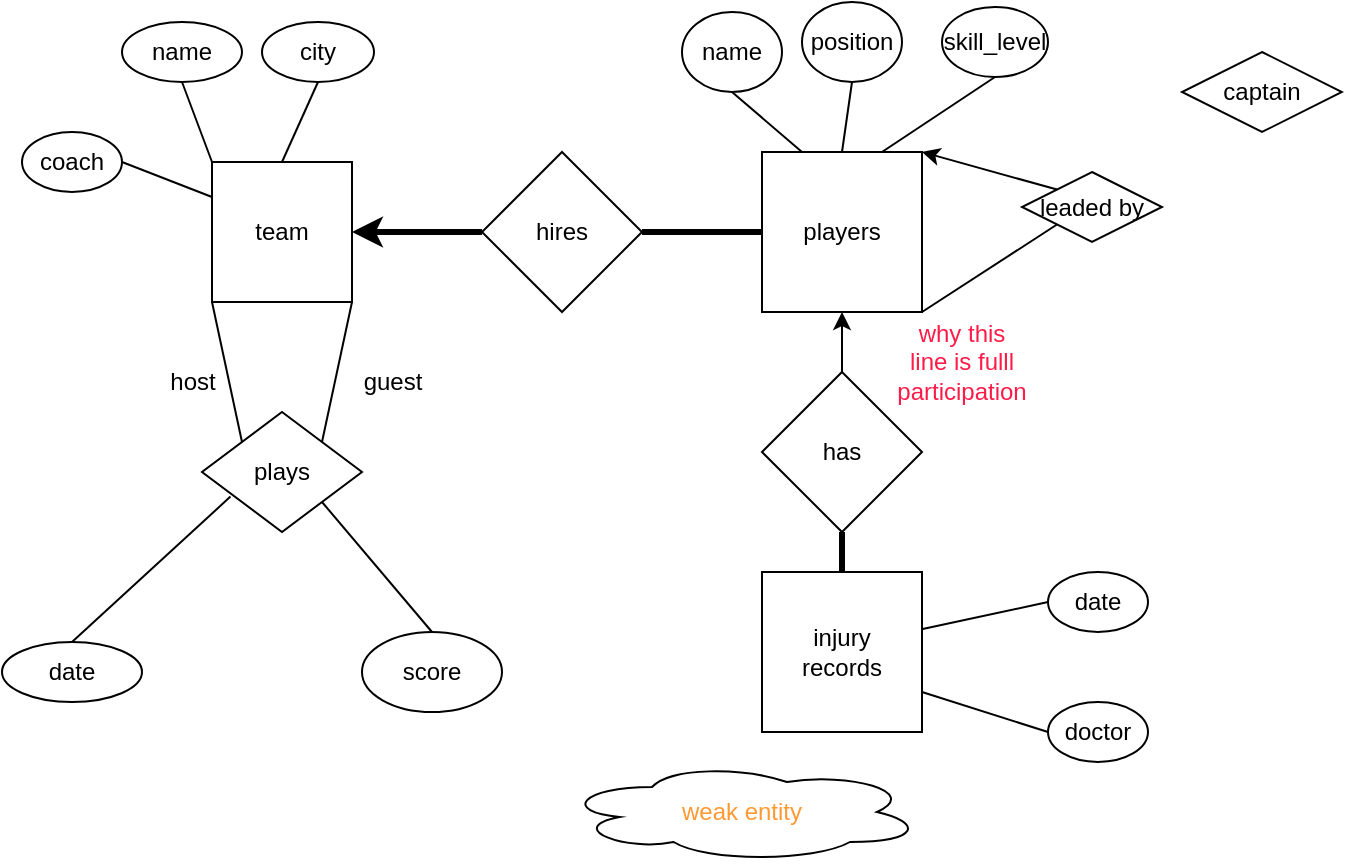 <mxfile version="20.3.0" type="github">
  <diagram id="iIpxrA8ho7HjryVqWCuG" name="第 1 页">
    <mxGraphModel dx="860" dy="535" grid="1" gridSize="10" guides="1" tooltips="1" connect="1" arrows="1" fold="1" page="1" pageScale="1" pageWidth="827" pageHeight="1169" math="0" shadow="0">
      <root>
        <mxCell id="0" />
        <mxCell id="1" parent="0" />
        <mxCell id="i5phwTtFwlBlzrXsHogZ-1" value="name" style="ellipse;whiteSpace=wrap;html=1;" parent="1" vertex="1">
          <mxGeometry x="280" y="135" width="60" height="30" as="geometry" />
        </mxCell>
        <mxCell id="i5phwTtFwlBlzrXsHogZ-2" value="city" style="ellipse;whiteSpace=wrap;html=1;" parent="1" vertex="1">
          <mxGeometry x="350" y="135" width="56" height="30" as="geometry" />
        </mxCell>
        <mxCell id="i5phwTtFwlBlzrXsHogZ-3" value="coach" style="ellipse;whiteSpace=wrap;html=1;" parent="1" vertex="1">
          <mxGeometry x="230" y="190" width="50" height="30" as="geometry" />
        </mxCell>
        <mxCell id="i5phwTtFwlBlzrXsHogZ-5" value="team" style="whiteSpace=wrap;html=1;aspect=fixed;" parent="1" vertex="1">
          <mxGeometry x="325" y="205" width="70" height="70" as="geometry" />
        </mxCell>
        <mxCell id="i5phwTtFwlBlzrXsHogZ-6" value="players" style="whiteSpace=wrap;html=1;aspect=fixed;" parent="1" vertex="1">
          <mxGeometry x="600" y="200" width="80" height="80" as="geometry" />
        </mxCell>
        <mxCell id="i5phwTtFwlBlzrXsHogZ-7" value="captain" style="rhombus;whiteSpace=wrap;html=1;" parent="1" vertex="1">
          <mxGeometry x="810" y="150" width="80" height="40" as="geometry" />
        </mxCell>
        <mxCell id="i5phwTtFwlBlzrXsHogZ-11" value="name" style="ellipse;whiteSpace=wrap;html=1;" parent="1" vertex="1">
          <mxGeometry x="560" y="130" width="50" height="40" as="geometry" />
        </mxCell>
        <mxCell id="i5phwTtFwlBlzrXsHogZ-12" value="skill_level" style="ellipse;whiteSpace=wrap;html=1;" parent="1" vertex="1">
          <mxGeometry x="690" y="127.5" width="53" height="35" as="geometry" />
        </mxCell>
        <mxCell id="i5phwTtFwlBlzrXsHogZ-13" value="position" style="ellipse;whiteSpace=wrap;html=1;" parent="1" vertex="1">
          <mxGeometry x="620" y="125" width="50" height="40" as="geometry" />
        </mxCell>
        <mxCell id="i5phwTtFwlBlzrXsHogZ-14" value="injury&lt;br&gt;records" style="whiteSpace=wrap;html=1;aspect=fixed;" parent="1" vertex="1">
          <mxGeometry x="600" y="410" width="80" height="80" as="geometry" />
        </mxCell>
        <mxCell id="i5phwTtFwlBlzrXsHogZ-16" value="date" style="ellipse;whiteSpace=wrap;html=1;" parent="1" vertex="1">
          <mxGeometry x="743" y="410" width="50" height="30" as="geometry" />
        </mxCell>
        <mxCell id="i5phwTtFwlBlzrXsHogZ-17" value="doctor" style="ellipse;whiteSpace=wrap;html=1;" parent="1" vertex="1">
          <mxGeometry x="743" y="475" width="50" height="30" as="geometry" />
        </mxCell>
        <mxCell id="i5phwTtFwlBlzrXsHogZ-18" value="hires" style="rhombus;whiteSpace=wrap;html=1;" parent="1" vertex="1">
          <mxGeometry x="460" y="200" width="80" height="80" as="geometry" />
        </mxCell>
        <mxCell id="i5phwTtFwlBlzrXsHogZ-19" value="plays" style="rhombus;whiteSpace=wrap;html=1;" parent="1" vertex="1">
          <mxGeometry x="320" y="330" width="80" height="60" as="geometry" />
        </mxCell>
        <mxCell id="i5phwTtFwlBlzrXsHogZ-21" value="" style="endArrow=classic;html=1;rounded=0;entryX=1;entryY=0.5;entryDx=0;entryDy=0;exitX=0;exitY=0.5;exitDx=0;exitDy=0;strokeWidth=3;" parent="1" source="i5phwTtFwlBlzrXsHogZ-18" target="i5phwTtFwlBlzrXsHogZ-5" edge="1">
          <mxGeometry width="50" height="50" relative="1" as="geometry">
            <mxPoint x="410" y="300" as="sourcePoint" />
            <mxPoint x="460" y="250" as="targetPoint" />
          </mxGeometry>
        </mxCell>
        <mxCell id="i5phwTtFwlBlzrXsHogZ-22" value="has" style="rhombus;whiteSpace=wrap;html=1;" parent="1" vertex="1">
          <mxGeometry x="600" y="310" width="80" height="80" as="geometry" />
        </mxCell>
        <mxCell id="i5phwTtFwlBlzrXsHogZ-23" value="" style="endArrow=none;html=1;rounded=0;entryX=0.5;entryY=1;entryDx=0;entryDy=0;exitX=0.5;exitY=0;exitDx=0;exitDy=0;strokeWidth=3;" parent="1" source="i5phwTtFwlBlzrXsHogZ-14" target="i5phwTtFwlBlzrXsHogZ-22" edge="1">
          <mxGeometry width="50" height="50" relative="1" as="geometry">
            <mxPoint x="750" y="440" as="sourcePoint" />
            <mxPoint x="800" y="390" as="targetPoint" />
          </mxGeometry>
        </mxCell>
        <mxCell id="i5phwTtFwlBlzrXsHogZ-24" value="" style="endArrow=classic;html=1;rounded=0;entryX=0.5;entryY=1;entryDx=0;entryDy=0;" parent="1" source="i5phwTtFwlBlzrXsHogZ-22" target="i5phwTtFwlBlzrXsHogZ-6" edge="1">
          <mxGeometry width="50" height="50" relative="1" as="geometry">
            <mxPoint x="470" y="400" as="sourcePoint" />
            <mxPoint x="520" y="350" as="targetPoint" />
          </mxGeometry>
        </mxCell>
        <mxCell id="i5phwTtFwlBlzrXsHogZ-25" value="date" style="ellipse;whiteSpace=wrap;html=1;" parent="1" vertex="1">
          <mxGeometry x="220" y="445" width="70" height="30" as="geometry" />
        </mxCell>
        <mxCell id="i5phwTtFwlBlzrXsHogZ-26" value="score" style="ellipse;whiteSpace=wrap;html=1;" parent="1" vertex="1">
          <mxGeometry x="400" y="440" width="70" height="40" as="geometry" />
        </mxCell>
        <mxCell id="i5phwTtFwlBlzrXsHogZ-27" value="" style="endArrow=none;html=1;rounded=0;exitX=0.5;exitY=0;exitDx=0;exitDy=0;entryX=0.178;entryY=0.705;entryDx=0;entryDy=0;entryPerimeter=0;" parent="1" source="i5phwTtFwlBlzrXsHogZ-25" target="i5phwTtFwlBlzrXsHogZ-19" edge="1">
          <mxGeometry width="50" height="50" relative="1" as="geometry">
            <mxPoint x="470" y="390" as="sourcePoint" />
            <mxPoint x="520" y="340" as="targetPoint" />
          </mxGeometry>
        </mxCell>
        <mxCell id="i5phwTtFwlBlzrXsHogZ-28" value="" style="endArrow=none;html=1;rounded=0;exitX=0.5;exitY=0;exitDx=0;exitDy=0;entryX=1;entryY=1;entryDx=0;entryDy=0;" parent="1" source="i5phwTtFwlBlzrXsHogZ-26" target="i5phwTtFwlBlzrXsHogZ-19" edge="1">
          <mxGeometry width="50" height="50" relative="1" as="geometry">
            <mxPoint x="260" y="470" as="sourcePoint" />
            <mxPoint x="330" y="370" as="targetPoint" />
          </mxGeometry>
        </mxCell>
        <mxCell id="i5phwTtFwlBlzrXsHogZ-29" value="" style="endArrow=none;html=1;rounded=0;entryX=0;entryY=1;entryDx=0;entryDy=0;exitX=0;exitY=0;exitDx=0;exitDy=0;" parent="1" source="i5phwTtFwlBlzrXsHogZ-19" target="i5phwTtFwlBlzrXsHogZ-5" edge="1">
          <mxGeometry width="50" height="50" relative="1" as="geometry">
            <mxPoint x="320" y="340" as="sourcePoint" />
            <mxPoint x="370" y="290" as="targetPoint" />
          </mxGeometry>
        </mxCell>
        <mxCell id="A77iaBeuO83924EQDEPI-2" value="" style="endArrow=none;html=1;rounded=0;entryX=0.5;entryY=1;entryDx=0;entryDy=0;exitX=0;exitY=0;exitDx=0;exitDy=0;" edge="1" parent="1" source="i5phwTtFwlBlzrXsHogZ-5" target="i5phwTtFwlBlzrXsHogZ-1">
          <mxGeometry width="50" height="50" relative="1" as="geometry">
            <mxPoint x="270" y="230" as="sourcePoint" />
            <mxPoint x="320" y="180" as="targetPoint" />
          </mxGeometry>
        </mxCell>
        <mxCell id="A77iaBeuO83924EQDEPI-3" value="" style="endArrow=none;html=1;rounded=0;entryX=0.5;entryY=1;entryDx=0;entryDy=0;exitX=0.5;exitY=0;exitDx=0;exitDy=0;" edge="1" parent="1" source="i5phwTtFwlBlzrXsHogZ-5" target="i5phwTtFwlBlzrXsHogZ-2">
          <mxGeometry width="50" height="50" relative="1" as="geometry">
            <mxPoint x="410" y="240" as="sourcePoint" />
            <mxPoint x="460" y="190" as="targetPoint" />
          </mxGeometry>
        </mxCell>
        <mxCell id="A77iaBeuO83924EQDEPI-4" value="" style="endArrow=none;html=1;rounded=0;entryX=0;entryY=0.25;entryDx=0;entryDy=0;exitX=1;exitY=0.5;exitDx=0;exitDy=0;" edge="1" parent="1" source="i5phwTtFwlBlzrXsHogZ-3" target="i5phwTtFwlBlzrXsHogZ-5">
          <mxGeometry width="50" height="50" relative="1" as="geometry">
            <mxPoint x="220" y="320" as="sourcePoint" />
            <mxPoint x="270" y="270" as="targetPoint" />
          </mxGeometry>
        </mxCell>
        <mxCell id="A77iaBeuO83924EQDEPI-8" value="" style="endArrow=none;html=1;rounded=0;entryX=0.5;entryY=1;entryDx=0;entryDy=0;exitX=0.25;exitY=0;exitDx=0;exitDy=0;" edge="1" parent="1" source="i5phwTtFwlBlzrXsHogZ-6" target="i5phwTtFwlBlzrXsHogZ-11">
          <mxGeometry width="50" height="50" relative="1" as="geometry">
            <mxPoint x="680" y="190" as="sourcePoint" />
            <mxPoint x="730" y="140" as="targetPoint" />
          </mxGeometry>
        </mxCell>
        <mxCell id="A77iaBeuO83924EQDEPI-9" value="" style="endArrow=none;html=1;rounded=0;entryX=0.5;entryY=1;entryDx=0;entryDy=0;exitX=0.5;exitY=0;exitDx=0;exitDy=0;" edge="1" parent="1" source="i5phwTtFwlBlzrXsHogZ-6" target="i5phwTtFwlBlzrXsHogZ-13">
          <mxGeometry width="50" height="50" relative="1" as="geometry">
            <mxPoint x="700" y="220" as="sourcePoint" />
            <mxPoint x="750" y="170" as="targetPoint" />
          </mxGeometry>
        </mxCell>
        <mxCell id="A77iaBeuO83924EQDEPI-10" value="" style="endArrow=none;html=1;rounded=0;entryX=0.5;entryY=1;entryDx=0;entryDy=0;exitX=0.75;exitY=0;exitDx=0;exitDy=0;" edge="1" parent="1" source="i5phwTtFwlBlzrXsHogZ-6" target="i5phwTtFwlBlzrXsHogZ-12">
          <mxGeometry width="50" height="50" relative="1" as="geometry">
            <mxPoint x="680" y="240" as="sourcePoint" />
            <mxPoint x="730" y="190" as="targetPoint" />
          </mxGeometry>
        </mxCell>
        <mxCell id="A77iaBeuO83924EQDEPI-11" value="leaded by" style="rhombus;whiteSpace=wrap;html=1;" vertex="1" parent="1">
          <mxGeometry x="730" y="210" width="70" height="35" as="geometry" />
        </mxCell>
        <mxCell id="A77iaBeuO83924EQDEPI-14" value="" style="endArrow=classic;html=1;rounded=0;entryX=1;entryY=0;entryDx=0;entryDy=0;exitX=0;exitY=0;exitDx=0;exitDy=0;" edge="1" parent="1" source="A77iaBeuO83924EQDEPI-11" target="i5phwTtFwlBlzrXsHogZ-6">
          <mxGeometry width="50" height="50" relative="1" as="geometry">
            <mxPoint x="730" y="230" as="sourcePoint" />
            <mxPoint x="780" y="180" as="targetPoint" />
          </mxGeometry>
        </mxCell>
        <mxCell id="A77iaBeuO83924EQDEPI-15" value="" style="endArrow=none;html=1;rounded=0;exitX=1;exitY=1;exitDx=0;exitDy=0;entryX=0;entryY=1;entryDx=0;entryDy=0;" edge="1" parent="1" source="i5phwTtFwlBlzrXsHogZ-6" target="A77iaBeuO83924EQDEPI-11">
          <mxGeometry width="50" height="50" relative="1" as="geometry">
            <mxPoint x="700" y="330" as="sourcePoint" />
            <mxPoint x="750" y="280" as="targetPoint" />
          </mxGeometry>
        </mxCell>
        <mxCell id="A77iaBeuO83924EQDEPI-16" value="" style="endArrow=none;html=1;rounded=0;entryX=1;entryY=1;entryDx=0;entryDy=0;exitX=1;exitY=0;exitDx=0;exitDy=0;" edge="1" parent="1" source="i5phwTtFwlBlzrXsHogZ-19" target="i5phwTtFwlBlzrXsHogZ-5">
          <mxGeometry width="50" height="50" relative="1" as="geometry">
            <mxPoint x="350" y="355" as="sourcePoint" />
            <mxPoint x="335" y="285" as="targetPoint" />
          </mxGeometry>
        </mxCell>
        <mxCell id="A77iaBeuO83924EQDEPI-17" value="host" style="text;html=1;align=center;verticalAlign=middle;resizable=0;points=[];autosize=1;strokeColor=none;fillColor=none;" vertex="1" parent="1">
          <mxGeometry x="290" y="300" width="50" height="30" as="geometry" />
        </mxCell>
        <mxCell id="A77iaBeuO83924EQDEPI-18" value="guest" style="text;html=1;align=center;verticalAlign=middle;resizable=0;points=[];autosize=1;strokeColor=none;fillColor=none;" vertex="1" parent="1">
          <mxGeometry x="390" y="300" width="50" height="30" as="geometry" />
        </mxCell>
        <mxCell id="A77iaBeuO83924EQDEPI-19" value="" style="endArrow=none;html=1;rounded=0;entryX=0;entryY=0.5;entryDx=0;entryDy=0;exitX=0.997;exitY=0.358;exitDx=0;exitDy=0;exitPerimeter=0;" edge="1" parent="1" source="i5phwTtFwlBlzrXsHogZ-14" target="i5phwTtFwlBlzrXsHogZ-16">
          <mxGeometry width="50" height="50" relative="1" as="geometry">
            <mxPoint x="750" y="400" as="sourcePoint" />
            <mxPoint x="800" y="350" as="targetPoint" />
          </mxGeometry>
        </mxCell>
        <mxCell id="A77iaBeuO83924EQDEPI-20" value="" style="endArrow=none;html=1;rounded=0;entryX=0;entryY=0.5;entryDx=0;entryDy=0;exitX=1;exitY=0.75;exitDx=0;exitDy=0;" edge="1" parent="1" source="i5phwTtFwlBlzrXsHogZ-14" target="i5phwTtFwlBlzrXsHogZ-17">
          <mxGeometry width="50" height="50" relative="1" as="geometry">
            <mxPoint x="650" y="570" as="sourcePoint" />
            <mxPoint x="700" y="520" as="targetPoint" />
          </mxGeometry>
        </mxCell>
        <mxCell id="A77iaBeuO83924EQDEPI-21" value="" style="endArrow=none;html=1;rounded=0;strokeWidth=3;exitX=1;exitY=0.5;exitDx=0;exitDy=0;entryX=0;entryY=0.5;entryDx=0;entryDy=0;" edge="1" parent="1" source="i5phwTtFwlBlzrXsHogZ-18" target="i5phwTtFwlBlzrXsHogZ-6">
          <mxGeometry width="50" height="50" relative="1" as="geometry">
            <mxPoint x="520" y="360" as="sourcePoint" />
            <mxPoint x="570" y="310" as="targetPoint" />
          </mxGeometry>
        </mxCell>
        <mxCell id="A77iaBeuO83924EQDEPI-22" value="&lt;font color=&quot;#ff1c49&quot;&gt;why this line is fulll participation&lt;/font&gt;" style="text;html=1;strokeColor=none;fillColor=none;align=center;verticalAlign=middle;whiteSpace=wrap;rounded=0;" vertex="1" parent="1">
          <mxGeometry x="670" y="290" width="60" height="30" as="geometry" />
        </mxCell>
        <mxCell id="A77iaBeuO83924EQDEPI-23" value="&lt;font color=&quot;#ff9933&quot;&gt;weak entity&lt;/font&gt;" style="ellipse;shape=cloud;whiteSpace=wrap;html=1;fontColor=#FF1C49;" vertex="1" parent="1">
          <mxGeometry x="500" y="505" width="180" height="50" as="geometry" />
        </mxCell>
      </root>
    </mxGraphModel>
  </diagram>
</mxfile>

